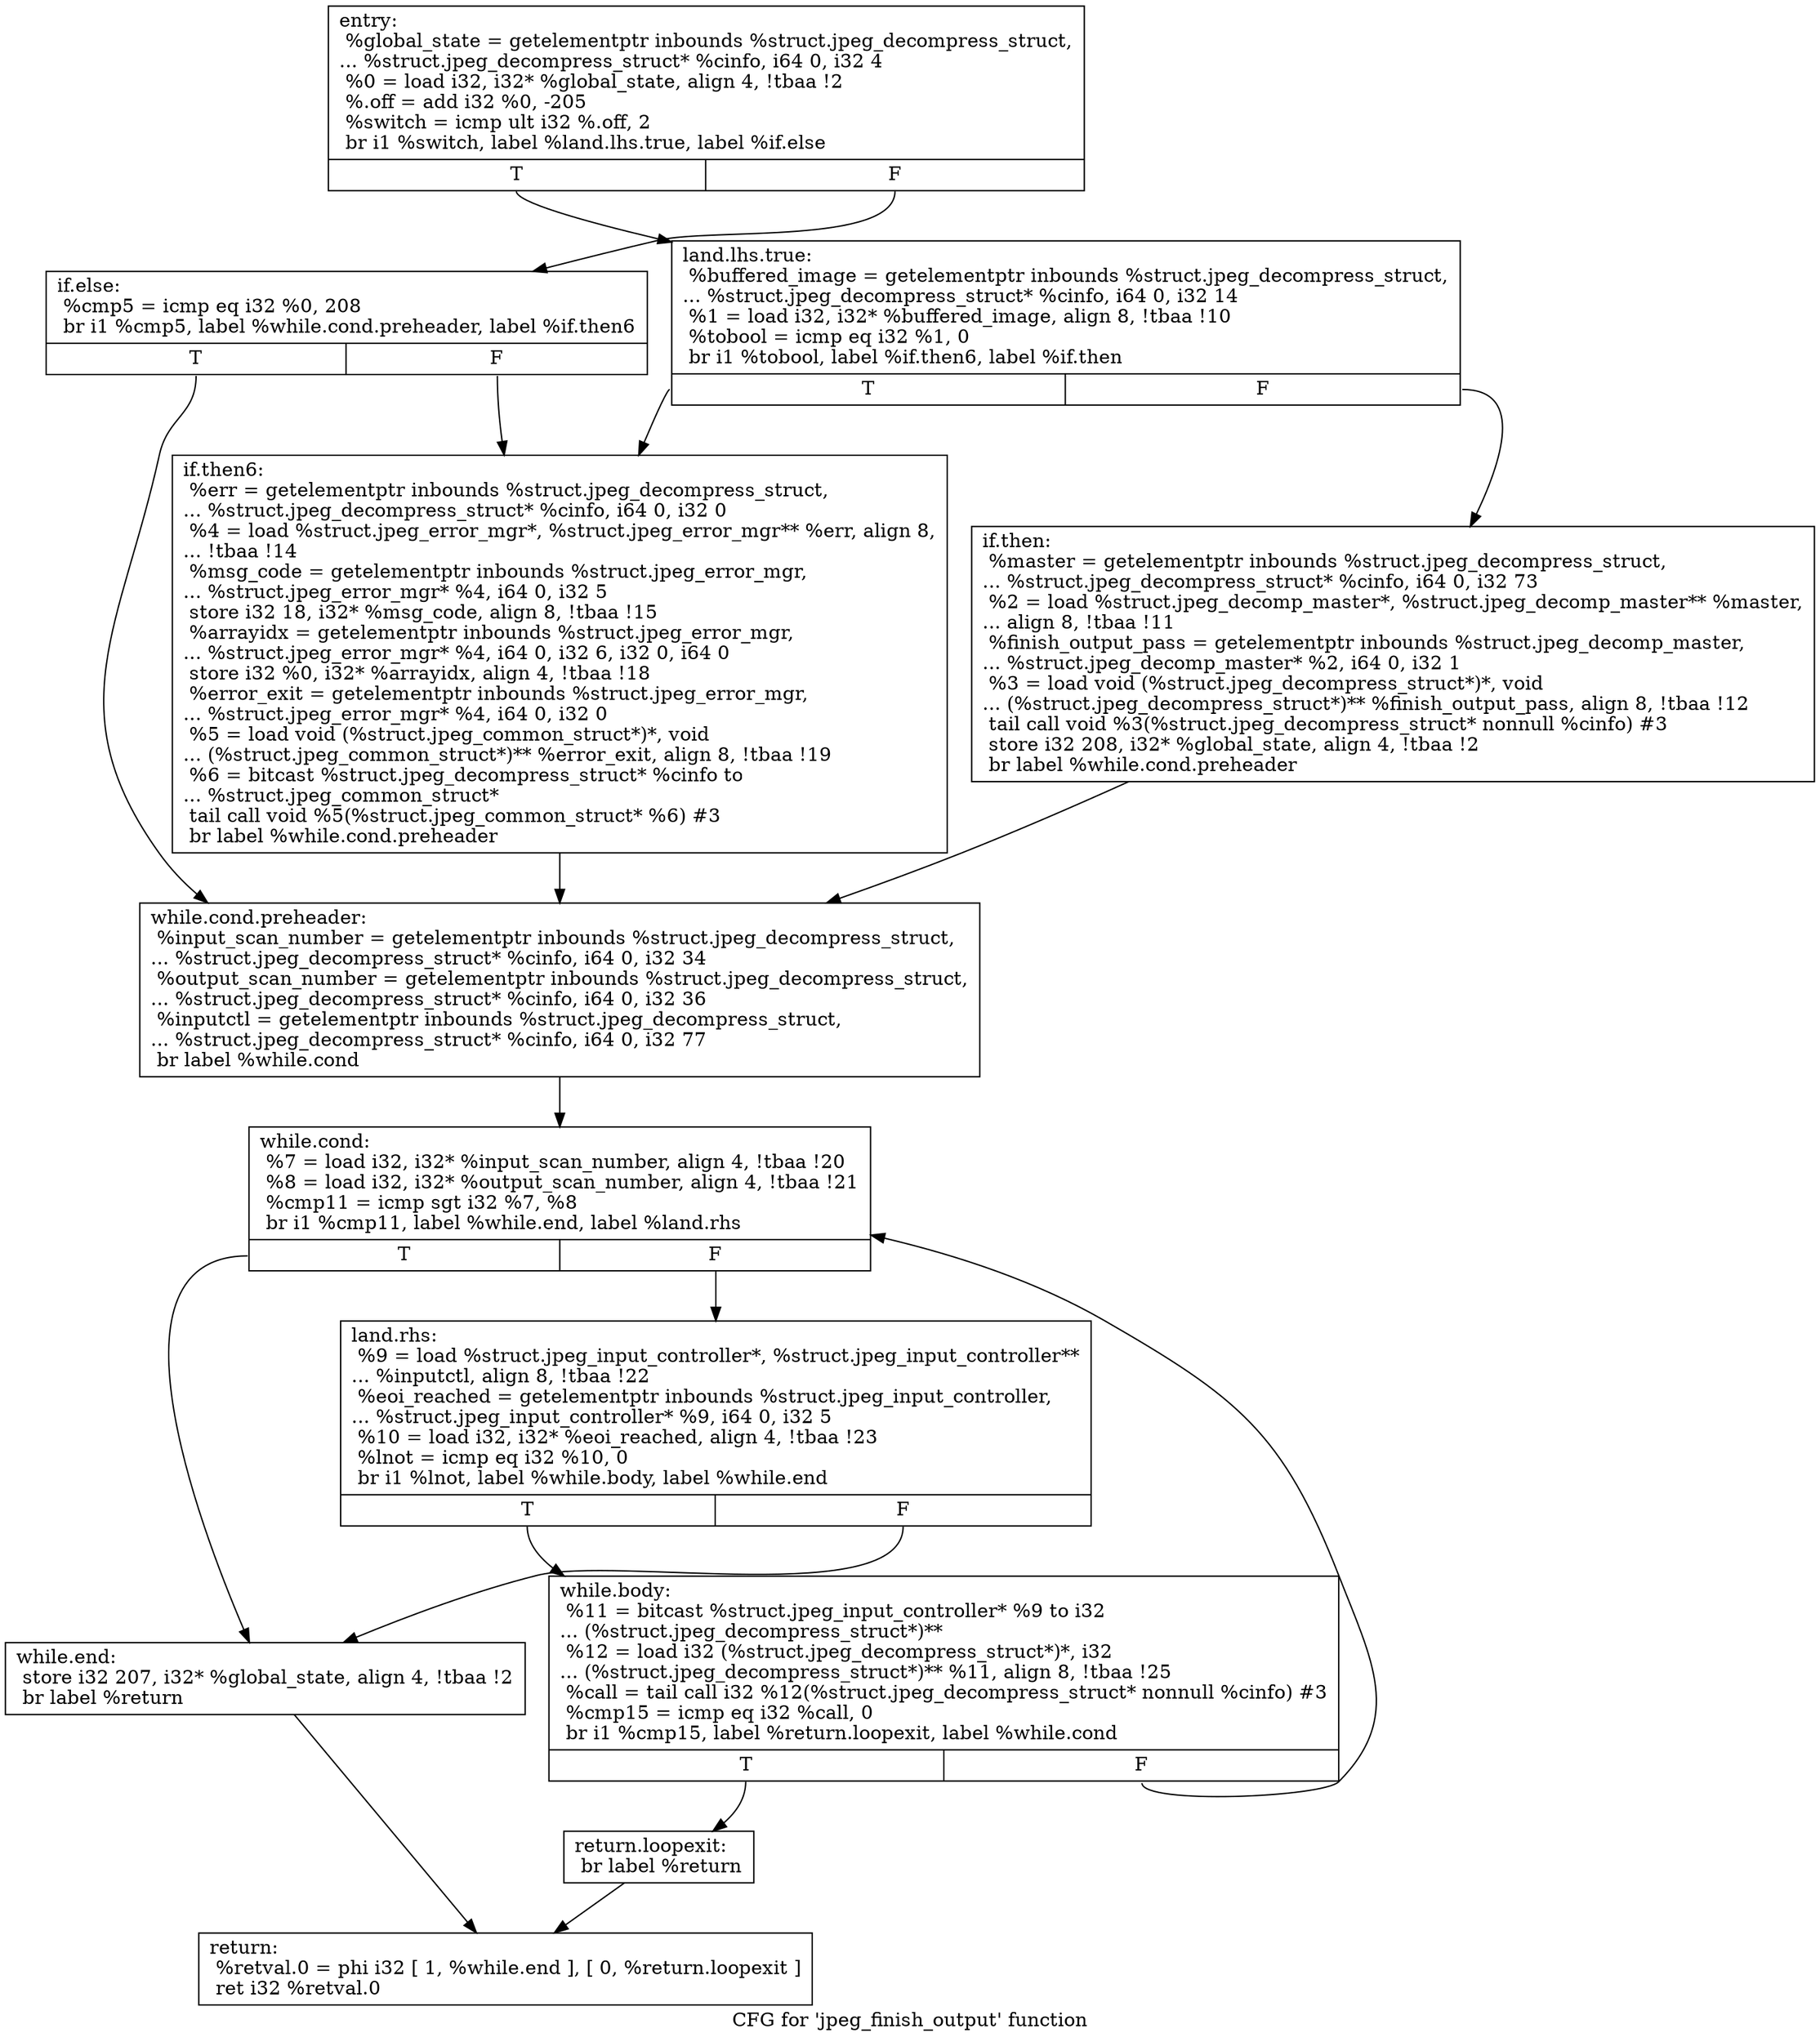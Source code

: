 digraph "CFG for 'jpeg_finish_output' function" {
	label="CFG for 'jpeg_finish_output' function";

	Node0x52f8e70 [shape=record,label="{entry:\l  %global_state = getelementptr inbounds %struct.jpeg_decompress_struct,\l... %struct.jpeg_decompress_struct* %cinfo, i64 0, i32 4\l  %0 = load i32, i32* %global_state, align 4, !tbaa !2\l  %.off = add i32 %0, -205\l  %switch = icmp ult i32 %.off, 2\l  br i1 %switch, label %land.lhs.true, label %if.else\l|{<s0>T|<s1>F}}"];
	Node0x52f8e70:s0 -> Node0x52f9140;
	Node0x52f8e70:s1 -> Node0x52f9220;
	Node0x52f9140 [shape=record,label="{land.lhs.true:                                    \l  %buffered_image = getelementptr inbounds %struct.jpeg_decompress_struct,\l... %struct.jpeg_decompress_struct* %cinfo, i64 0, i32 14\l  %1 = load i32, i32* %buffered_image, align 8, !tbaa !10\l  %tobool = icmp eq i32 %1, 0\l  br i1 %tobool, label %if.then6, label %if.then\l|{<s0>T|<s1>F}}"];
	Node0x52f9140:s0 -> Node0x52f94f0;
	Node0x52f9140:s1 -> Node0x52f95d0;
	Node0x52f95d0 [shape=record,label="{if.then:                                          \l  %master = getelementptr inbounds %struct.jpeg_decompress_struct,\l... %struct.jpeg_decompress_struct* %cinfo, i64 0, i32 73\l  %2 = load %struct.jpeg_decomp_master*, %struct.jpeg_decomp_master** %master,\l... align 8, !tbaa !11\l  %finish_output_pass = getelementptr inbounds %struct.jpeg_decomp_master,\l... %struct.jpeg_decomp_master* %2, i64 0, i32 1\l  %3 = load void (%struct.jpeg_decompress_struct*)*, void\l... (%struct.jpeg_decompress_struct*)** %finish_output_pass, align 8, !tbaa !12\l  tail call void %3(%struct.jpeg_decompress_struct* nonnull %cinfo) #3\l  store i32 208, i32* %global_state, align 4, !tbaa !2\l  br label %while.cond.preheader\l}"];
	Node0x52f95d0 -> Node0x52f9c60;
	Node0x52f9220 [shape=record,label="{if.else:                                          \l  %cmp5 = icmp eq i32 %0, 208\l  br i1 %cmp5, label %while.cond.preheader, label %if.then6\l|{<s0>T|<s1>F}}"];
	Node0x52f9220:s0 -> Node0x52f9c60;
	Node0x52f9220:s1 -> Node0x52f94f0;
	Node0x52f94f0 [shape=record,label="{if.then6:                                         \l  %err = getelementptr inbounds %struct.jpeg_decompress_struct,\l... %struct.jpeg_decompress_struct* %cinfo, i64 0, i32 0\l  %4 = load %struct.jpeg_error_mgr*, %struct.jpeg_error_mgr** %err, align 8,\l... !tbaa !14\l  %msg_code = getelementptr inbounds %struct.jpeg_error_mgr,\l... %struct.jpeg_error_mgr* %4, i64 0, i32 5\l  store i32 18, i32* %msg_code, align 8, !tbaa !15\l  %arrayidx = getelementptr inbounds %struct.jpeg_error_mgr,\l... %struct.jpeg_error_mgr* %4, i64 0, i32 6, i32 0, i64 0\l  store i32 %0, i32* %arrayidx, align 4, !tbaa !18\l  %error_exit = getelementptr inbounds %struct.jpeg_error_mgr,\l... %struct.jpeg_error_mgr* %4, i64 0, i32 0\l  %5 = load void (%struct.jpeg_common_struct*)*, void\l... (%struct.jpeg_common_struct*)** %error_exit, align 8, !tbaa !19\l  %6 = bitcast %struct.jpeg_decompress_struct* %cinfo to\l... %struct.jpeg_common_struct*\l  tail call void %5(%struct.jpeg_common_struct* %6) #3\l  br label %while.cond.preheader\l}"];
	Node0x52f94f0 -> Node0x52f9c60;
	Node0x52f9c60 [shape=record,label="{while.cond.preheader:                             \l  %input_scan_number = getelementptr inbounds %struct.jpeg_decompress_struct,\l... %struct.jpeg_decompress_struct* %cinfo, i64 0, i32 34\l  %output_scan_number = getelementptr inbounds %struct.jpeg_decompress_struct,\l... %struct.jpeg_decompress_struct* %cinfo, i64 0, i32 36\l  %inputctl = getelementptr inbounds %struct.jpeg_decompress_struct,\l... %struct.jpeg_decompress_struct* %cinfo, i64 0, i32 77\l  br label %while.cond\l}"];
	Node0x52f9c60 -> Node0x52fab90;
	Node0x52fab90 [shape=record,label="{while.cond:                                       \l  %7 = load i32, i32* %input_scan_number, align 4, !tbaa !20\l  %8 = load i32, i32* %output_scan_number, align 4, !tbaa !21\l  %cmp11 = icmp sgt i32 %7, %8\l  br i1 %cmp11, label %while.end, label %land.rhs\l|{<s0>T|<s1>F}}"];
	Node0x52fab90:s0 -> Node0x52fade0;
	Node0x52fab90:s1 -> Node0x52f9920;
	Node0x52f9920 [shape=record,label="{land.rhs:                                         \l  %9 = load %struct.jpeg_input_controller*, %struct.jpeg_input_controller**\l... %inputctl, align 8, !tbaa !22\l  %eoi_reached = getelementptr inbounds %struct.jpeg_input_controller,\l... %struct.jpeg_input_controller* %9, i64 0, i32 5\l  %10 = load i32, i32* %eoi_reached, align 4, !tbaa !23\l  %lnot = icmp eq i32 %10, 0\l  br i1 %lnot, label %while.body, label %while.end\l|{<s0>T|<s1>F}}"];
	Node0x52f9920:s0 -> Node0x52fb8e0;
	Node0x52f9920:s1 -> Node0x52fade0;
	Node0x52fb8e0 [shape=record,label="{while.body:                                       \l  %11 = bitcast %struct.jpeg_input_controller* %9 to i32\l... (%struct.jpeg_decompress_struct*)**\l  %12 = load i32 (%struct.jpeg_decompress_struct*)*, i32\l... (%struct.jpeg_decompress_struct*)** %11, align 8, !tbaa !25\l  %call = tail call i32 %12(%struct.jpeg_decompress_struct* nonnull %cinfo) #3\l  %cmp15 = icmp eq i32 %call, 0\l  br i1 %cmp15, label %return.loopexit, label %while.cond\l|{<s0>T|<s1>F}}"];
	Node0x52fb8e0:s0 -> Node0x52fbc40;
	Node0x52fb8e0:s1 -> Node0x52fab90;
	Node0x52fade0 [shape=record,label="{while.end:                                        \l  store i32 207, i32* %global_state, align 4, !tbaa !2\l  br label %return\l}"];
	Node0x52fade0 -> Node0x52fbe30;
	Node0x52fbc40 [shape=record,label="{return.loopexit:                                  \l  br label %return\l}"];
	Node0x52fbc40 -> Node0x52fbe30;
	Node0x52fbe30 [shape=record,label="{return:                                           \l  %retval.0 = phi i32 [ 1, %while.end ], [ 0, %return.loopexit ]\l  ret i32 %retval.0\l}"];
}
